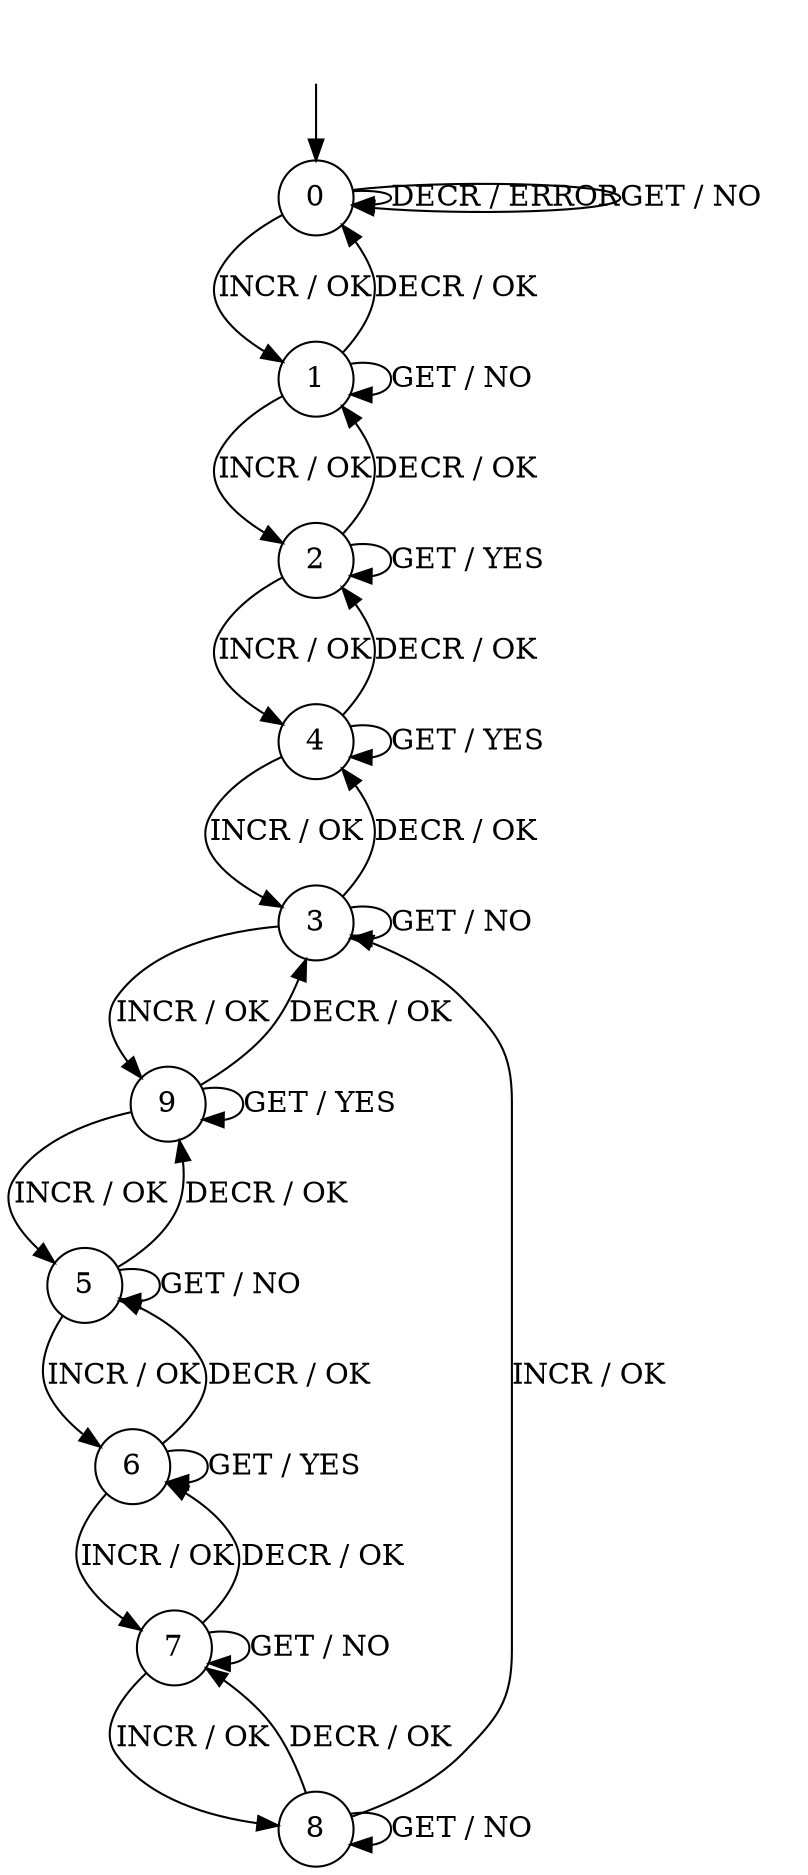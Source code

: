 digraph g {
__start0 [label="" shape="none"];

	s0 [shape="circle" label="0"];
	s1 [shape="circle" label="1"];
	s2 [shape="circle" label="2"];
	s3 [shape="circle" label="3"];
	s4 [shape="circle" label="4"];
	s5 [shape="circle" label="5"];
	s6 [shape="circle" label="6"];
	s7 [shape="circle" label="7"];
	s8 [shape="circle" label="8"];
	s9 [shape="circle" label="9"];
	s0 -> s1 [label="INCR / OK"];
	s0 -> s0 [label="DECR / ERROR"];
	s0 -> s0 [label="GET / NO"];
	s1 -> s2 [label="INCR / OK"];
	s1 -> s0 [label="DECR / OK"];
	s1 -> s1 [label="GET / NO"];
	s2 -> s4 [label="INCR / OK"];
	s2 -> s1 [label="DECR / OK"];
	s2 -> s2 [label="GET / YES"];
	s3 -> s9 [label="INCR / OK"];
	s3 -> s4 [label="DECR / OK"];
	s3 -> s3 [label="GET / NO"];
	s4 -> s3 [label="INCR / OK"];
	s4 -> s2 [label="DECR / OK"];
	s4 -> s4 [label="GET / YES"];
	s5 -> s6 [label="INCR / OK"];
	s5 -> s9 [label="DECR / OK"];
	s5 -> s5 [label="GET / NO"];
	s6 -> s7 [label="INCR / OK"];
	s6 -> s5 [label="DECR / OK"];
	s6 -> s6 [label="GET / YES"];
	s7 -> s8 [label="INCR / OK"];
	s7 -> s6 [label="DECR / OK"];
	s7 -> s7 [label="GET / NO"];
	s8 -> s3 [label="INCR / OK"];
	s8 -> s7 [label="DECR / OK"];
	s8 -> s8 [label="GET / NO"];
	s9 -> s5 [label="INCR / OK"];
	s9 -> s3 [label="DECR / OK"];
	s9 -> s9 [label="GET / YES"];

__start0 -> s0;
}